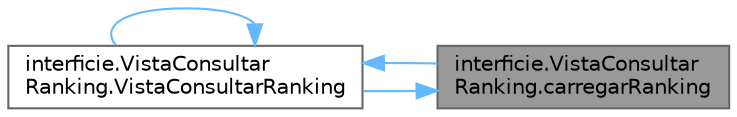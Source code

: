 digraph "interficie.VistaConsultarRanking.carregarRanking"
{
 // INTERACTIVE_SVG=YES
 // LATEX_PDF_SIZE
  bgcolor="transparent";
  edge [fontname=Helvetica,fontsize=10,labelfontname=Helvetica,labelfontsize=10];
  node [fontname=Helvetica,fontsize=10,shape=box,height=0.2,width=0.4];
  rankdir="RL";
  Node1 [id="Node000001",label="interficie.VistaConsultar\lRanking.carregarRanking",height=0.2,width=0.4,color="gray40", fillcolor="grey60", style="filled", fontcolor="black",tooltip="Carrega i mostra el rànquing a partir del límit indicat."];
  Node1 -> Node2 [id="edge1_Node000001_Node000002",dir="back",color="steelblue1",style="solid",tooltip=" "];
  Node2 [id="Node000002",label="interficie.VistaConsultar\lRanking.VistaConsultarRanking",height=0.2,width=0.4,color="grey40", fillcolor="white", style="filled",URL="$classinterficie_1_1_vista_consultar_ranking.html#a86d8edbe84e816fcf7c14b51a8d2e214",tooltip="Constructor de la classe."];
  Node2 -> Node1 [id="edge2_Node000002_Node000001",dir="back",color="steelblue1",style="solid",tooltip=" "];
  Node2 -> Node2 [id="edge3_Node000002_Node000002",dir="back",color="steelblue1",style="solid",tooltip=" "];
}
